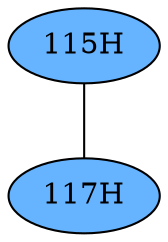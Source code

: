 // The Round Table
graph {
	"115H" [fillcolor="#66B3FF" style=radial]
	"117H" [fillcolor="#66B3FF" style=radial]
	"115H" -- "117H" [penwidth=1]
}
